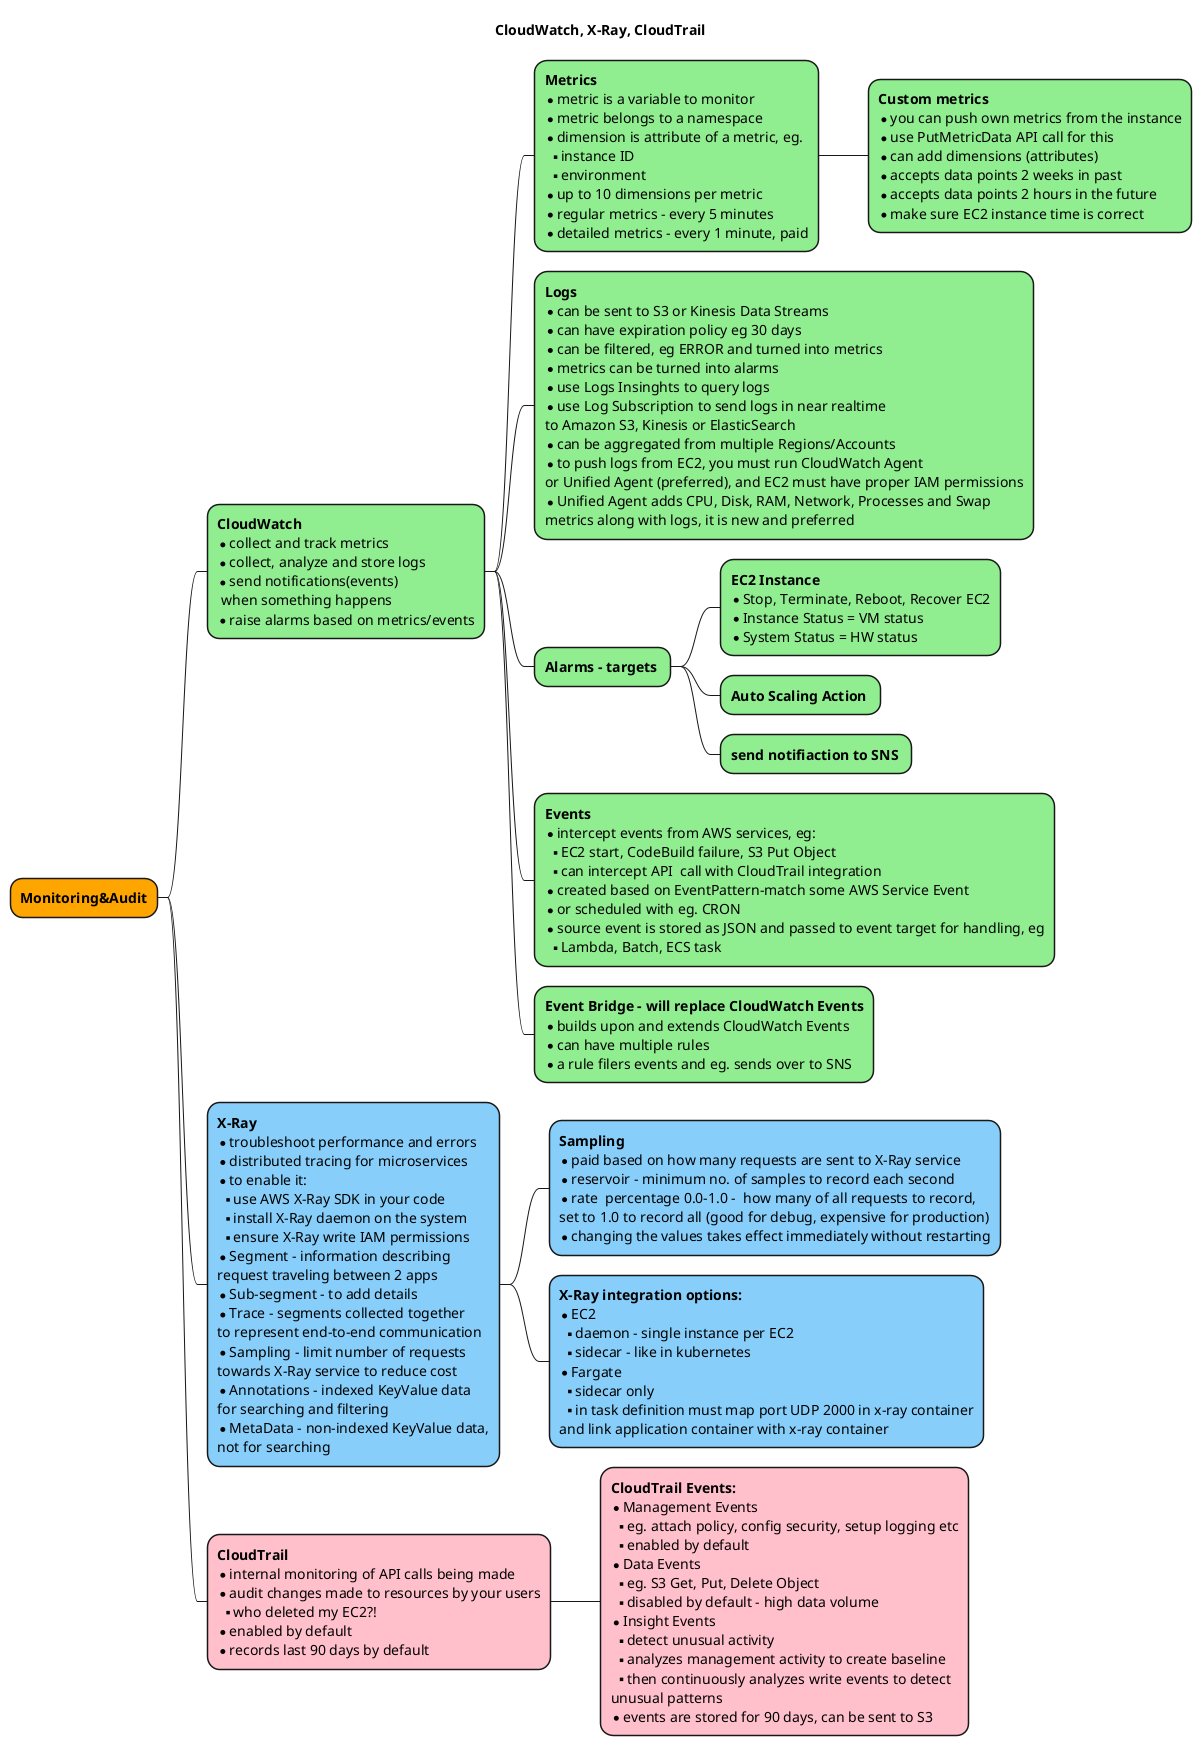 @startmindmap mindmap

title CloudWatch, X-Ray, CloudTrail

<style>
mindmapDiagram {
  .trail {
    BackgroundColor Pink
  }
  .orange {
    BackgroundColor orange
  }
  .xray {
    BackgroundColor LightSkyBlue
  }
  .watch {
    BackgroundColor LightGreen
  }
}
</style>


*[#Orange] <b>Monitoring&Audit
 * <b>CloudWatch\n*collect and track metrics\n*collect, analyze and store logs\n*send notifications(events)\n when something happens\n*raise alarms based on metrics/events <<watch>>
  * <b>Metrics\n*metric is a variable to monitor\n*metric belongs to a namespace\n*dimension is attribute of a metric, eg.\n**instance ID\n**environment\n*up to 10 dimensions per metric\n*regular metrics - every 5 minutes\n*detailed metrics - every 1 minute, paid <<watch>>
   * <b>Custom metrics\n*you can push own metrics from the instance\n*use PutMetricData API call for this\n*can add dimensions (attributes)\n*accepts data points 2 weeks in past\n*accepts data points 2 hours in the future\n*make sure EC2 instance time is correct <<watch>>
  * <b>Logs\n*can be sent to S3 or Kinesis Data Streams\n*can have expiration policy eg 30 days\n*can be filtered, eg ERROR and turned into metrics\n*metrics can be turned into alarms\n*use Logs Insinghts to query logs\n*use Log Subscription to send logs in near realtime\nto Amazon S3, Kinesis or ElasticSearch\n*can be aggregated from multiple Regions/Accounts\n*to push logs from EC2, you must run CloudWatch Agent\nor Unified Agent (preferred), and EC2 must have proper IAM permissions\n*Unified Agent adds CPU, Disk, RAM, Network, Processes and Swap\nmetrics along with logs, it is new and preferred <<watch>>
  * <b>Alarms - targets <<watch>>
   * <b>EC2 Instance\n*Stop, Terminate, Reboot, Recover EC2\n*Instance Status = VM status\n*System Status = HW status <<watch>>
   * <b>Auto Scaling Action <<watch>>
   * <b>send notifiaction to SNS <<watch>>
  * <b>Events\n*intercept events from AWS services, eg:\n**EC2 start, CodeBuild failure, S3 Put Object\n**can intercept API  call with CloudTrail integration\n*created based on EventPattern-match some AWS Service Event\n*or scheduled with eg. CRON\n*source event is stored as JSON and passed to event target for handling, eg\n**Lambda, Batch, ECS task <<watch>>
  * <b>Event Bridge - will replace CloudWatch Events\n*builds upon and extends CloudWatch Events\n*can have multiple rules\n*a rule filers events and eg. sends over to SNS <<watch>>
 * <b>X-Ray\n*troubleshoot performance and errors\n*distributed tracing for microservices\n*to enable it:\n**use AWS X-Ray SDK in your code\n**install X-Ray daemon on the system\n**ensure X-Ray write IAM permissions\n*Segment - information describing\nrequest traveling between 2 apps\n*Sub-segment - to add details\n*Trace - segments collected together\nto represent end-to-end communication\n*Sampling - limit number of requests\ntowards X-Ray service to reduce cost\n*Annotations - indexed KeyValue data\nfor searching and filtering\n*MetaData - non-indexed KeyValue data,\nnot for searching <<xray>>
  * <b>Sampling\n*paid based on how many requests are sent to X-Ray service\n*reservoir - minimum no. of samples to record each second\n*rate  percentage 0.0-1.0 -  how many of all requests to record,\nset to 1.0 to record all (good for debug, expensive for production)\n*changing the values takes effect immediately without restarting <<xray>>
  * <b>X-Ray integration options:\n*EC2\n**daemon - single instance per EC2\n**sidecar - like in kubernetes\n*Fargate\n**sidecar only\n**in task definition must map port UDP 2000 in x-ray container\nand link application container with x-ray container <<xray>>
 * <b>CloudTrail\n*internal monitoring of API calls being made\n*audit changes made to resources by your users\n**who deleted my EC2?!\n*enabled by default\n*records last 90 days by default <<trail>>
  * <b>CloudTrail Events:\n*Management Events\n**eg. attach policy, config security, setup logging etc\n**enabled by default\n*Data Events\n**eg. S3 Get, Put, Delete Object\n**disabled by default - high data volume\n*Insight Events\n**detect unusual activity\n**analyzes management activity to create baseline\n**then continuously analyzes write events to detect\nunusual patterns\n*events are stored for 90 days, can be sent to S3 <<trail>>
@endmindmap
